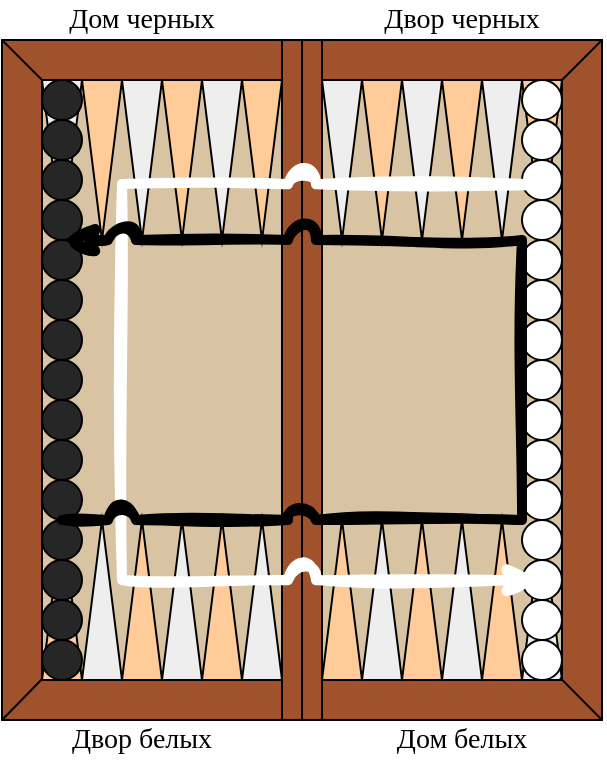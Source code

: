 <mxfile version="23.0.1" type="device">
  <diagram name="Страница — 1" id="2ovS0yux35NC3TvGhEoP">
    <mxGraphModel dx="727" dy="401" grid="1" gridSize="10" guides="1" tooltips="1" connect="1" arrows="1" fold="1" page="1" pageScale="1" pageWidth="827" pageHeight="1169" math="0" shadow="0">
      <root>
        <mxCell id="0" />
        <mxCell id="1" parent="0" />
        <mxCell id="2M7jQM1EB3XyvxpBdNDx-63" value="" style="rounded=0;whiteSpace=wrap;html=1;fillColor=#a0522d;fontColor=#ffffff;strokeColor=#000000;" vertex="1" parent="1">
          <mxGeometry x="60" y="20" width="300" height="340" as="geometry" />
        </mxCell>
        <mxCell id="2M7jQM1EB3XyvxpBdNDx-62" value="" style="rounded=0;whiteSpace=wrap;html=1;fillColor=#D8C4A2;strokeColor=default;" vertex="1" parent="1">
          <mxGeometry x="80" y="40" width="260" height="300" as="geometry" />
        </mxCell>
        <mxCell id="2M7jQM1EB3XyvxpBdNDx-43" value="" style="triangle;whiteSpace=wrap;html=1;rotation=-90;fillColor=#eeeeee;strokeColor=default;" vertex="1" parent="1">
          <mxGeometry x="70" y="290" width="80" height="20" as="geometry" />
        </mxCell>
        <mxCell id="2M7jQM1EB3XyvxpBdNDx-44" value="" style="triangle;whiteSpace=wrap;html=1;rotation=-90;fillColor=#ffcc99;strokeColor=default;" vertex="1" parent="1">
          <mxGeometry x="90" y="290" width="80" height="20" as="geometry" />
        </mxCell>
        <mxCell id="2M7jQM1EB3XyvxpBdNDx-45" value="" style="triangle;whiteSpace=wrap;html=1;rotation=-90;fillColor=#eeeeee;strokeColor=default;" vertex="1" parent="1">
          <mxGeometry x="110" y="290" width="80" height="20" as="geometry" />
        </mxCell>
        <mxCell id="2M7jQM1EB3XyvxpBdNDx-46" value="" style="triangle;whiteSpace=wrap;html=1;rotation=-90;fillColor=#ffcc99;strokeColor=default;" vertex="1" parent="1">
          <mxGeometry x="130" y="290" width="80" height="20" as="geometry" />
        </mxCell>
        <mxCell id="2M7jQM1EB3XyvxpBdNDx-47" value="" style="triangle;whiteSpace=wrap;html=1;rotation=-90;fillColor=#eeeeee;strokeColor=default;" vertex="1" parent="1">
          <mxGeometry x="150" y="290" width="80" height="20" as="geometry" />
        </mxCell>
        <mxCell id="2M7jQM1EB3XyvxpBdNDx-48" value="" style="triangle;whiteSpace=wrap;html=1;rotation=-90;fillColor=#ffcc99;strokeColor=default;" vertex="1" parent="1">
          <mxGeometry x="190" y="290" width="80" height="20" as="geometry" />
        </mxCell>
        <mxCell id="2M7jQM1EB3XyvxpBdNDx-49" value="" style="triangle;whiteSpace=wrap;html=1;rotation=-90;fillColor=#eeeeee;strokeColor=default;" vertex="1" parent="1">
          <mxGeometry x="210" y="290" width="80" height="20" as="geometry" />
        </mxCell>
        <mxCell id="2M7jQM1EB3XyvxpBdNDx-50" value="" style="triangle;whiteSpace=wrap;html=1;rotation=-90;fillColor=#ffcc99;strokeColor=default;" vertex="1" parent="1">
          <mxGeometry x="230" y="290" width="80" height="20" as="geometry" />
        </mxCell>
        <mxCell id="2M7jQM1EB3XyvxpBdNDx-51" value="" style="triangle;whiteSpace=wrap;html=1;rotation=-90;fillColor=#eeeeee;strokeColor=default;" vertex="1" parent="1">
          <mxGeometry x="250" y="290" width="80" height="20" as="geometry" />
        </mxCell>
        <mxCell id="2M7jQM1EB3XyvxpBdNDx-52" value="" style="triangle;whiteSpace=wrap;html=1;rotation=-90;fillColor=#ffcc99;strokeColor=default;" vertex="1" parent="1">
          <mxGeometry x="270" y="290" width="80" height="20" as="geometry" />
        </mxCell>
        <mxCell id="2M7jQM1EB3XyvxpBdNDx-53" value="" style="triangle;whiteSpace=wrap;html=1;rotation=-90;fillColor=#eeeeee;strokeColor=default;" vertex="1" parent="1">
          <mxGeometry x="290" y="290" width="80" height="20" as="geometry" />
        </mxCell>
        <mxCell id="2M7jQM1EB3XyvxpBdNDx-42" value="" style="triangle;whiteSpace=wrap;html=1;rotation=-90;fillColor=#ffcc99;strokeColor=default;" vertex="1" parent="1">
          <mxGeometry x="50" y="290" width="80" height="20" as="geometry" />
        </mxCell>
        <mxCell id="2M7jQM1EB3XyvxpBdNDx-41" value="" style="triangle;whiteSpace=wrap;html=1;rotation=90;fillColor=#ffcc99;strokeColor=default;" vertex="1" parent="1">
          <mxGeometry x="290" y="70" width="80" height="20" as="geometry" />
        </mxCell>
        <mxCell id="2M7jQM1EB3XyvxpBdNDx-40" value="" style="triangle;whiteSpace=wrap;html=1;rotation=90;fillColor=#eeeeee;strokeColor=default;" vertex="1" parent="1">
          <mxGeometry x="270" y="70" width="80" height="20" as="geometry" />
        </mxCell>
        <mxCell id="2M7jQM1EB3XyvxpBdNDx-39" value="" style="triangle;whiteSpace=wrap;html=1;rotation=90;fillColor=#ffcc99;strokeColor=default;" vertex="1" parent="1">
          <mxGeometry x="250" y="70" width="80" height="20" as="geometry" />
        </mxCell>
        <mxCell id="2M7jQM1EB3XyvxpBdNDx-38" value="" style="triangle;whiteSpace=wrap;html=1;rotation=90;fillColor=#eeeeee;strokeColor=default;" vertex="1" parent="1">
          <mxGeometry x="230" y="70" width="80" height="20" as="geometry" />
        </mxCell>
        <mxCell id="2M7jQM1EB3XyvxpBdNDx-37" value="" style="triangle;whiteSpace=wrap;html=1;rotation=90;fillColor=#ffcc99;strokeColor=default;" vertex="1" parent="1">
          <mxGeometry x="210" y="70" width="80" height="20" as="geometry" />
        </mxCell>
        <mxCell id="2M7jQM1EB3XyvxpBdNDx-36" value="" style="triangle;whiteSpace=wrap;html=1;rotation=90;fillColor=#eeeeee;strokeColor=default;" vertex="1" parent="1">
          <mxGeometry x="190" y="70" width="80" height="20" as="geometry" />
        </mxCell>
        <mxCell id="2M7jQM1EB3XyvxpBdNDx-35" value="" style="triangle;whiteSpace=wrap;html=1;rotation=90;fillColor=#ffcc99;strokeColor=default;" vertex="1" parent="1">
          <mxGeometry x="150" y="70" width="80" height="20" as="geometry" />
        </mxCell>
        <mxCell id="2M7jQM1EB3XyvxpBdNDx-34" value="" style="triangle;whiteSpace=wrap;html=1;rotation=90;fillColor=#eeeeee;strokeColor=default;" vertex="1" parent="1">
          <mxGeometry x="130" y="70" width="80" height="20" as="geometry" />
        </mxCell>
        <mxCell id="2M7jQM1EB3XyvxpBdNDx-33" value="" style="triangle;whiteSpace=wrap;html=1;rotation=90;fillColor=#ffcc99;strokeColor=default;" vertex="1" parent="1">
          <mxGeometry x="110" y="70" width="80" height="20" as="geometry" />
        </mxCell>
        <mxCell id="2M7jQM1EB3XyvxpBdNDx-32" value="" style="triangle;whiteSpace=wrap;html=1;rotation=90;fillColor=#eeeeee;strokeColor=default;" vertex="1" parent="1">
          <mxGeometry x="90" y="70" width="80" height="20" as="geometry" />
        </mxCell>
        <mxCell id="2M7jQM1EB3XyvxpBdNDx-31" value="" style="triangle;whiteSpace=wrap;html=1;rotation=90;fillColor=#ffcc99;strokeColor=default;" vertex="1" parent="1">
          <mxGeometry x="70" y="70" width="80" height="20" as="geometry" />
        </mxCell>
        <mxCell id="2M7jQM1EB3XyvxpBdNDx-28" value="" style="triangle;whiteSpace=wrap;html=1;rotation=90;fillColor=#eeeeee;strokeColor=default;" vertex="1" parent="1">
          <mxGeometry x="50" y="70" width="80" height="20" as="geometry" />
        </mxCell>
        <mxCell id="2M7jQM1EB3XyvxpBdNDx-8" value="" style="ellipse;whiteSpace=wrap;html=1;aspect=fixed;strokeColor=default;fillColor=#262626;" vertex="1" parent="1">
          <mxGeometry x="80" y="80" width="20" height="20" as="geometry" />
        </mxCell>
        <mxCell id="2M7jQM1EB3XyvxpBdNDx-9" value="" style="ellipse;whiteSpace=wrap;html=1;aspect=fixed;strokeColor=default;fillColor=#262626;" vertex="1" parent="1">
          <mxGeometry x="80" y="100" width="20" height="20" as="geometry" />
        </mxCell>
        <mxCell id="2M7jQM1EB3XyvxpBdNDx-10" value="" style="ellipse;whiteSpace=wrap;html=1;aspect=fixed;strokeColor=default;fillColor=#262626;" vertex="1" parent="1">
          <mxGeometry x="80" y="120" width="20" height="20" as="geometry" />
        </mxCell>
        <mxCell id="2M7jQM1EB3XyvxpBdNDx-13" value="" style="ellipse;whiteSpace=wrap;html=1;aspect=fixed;strokeColor=default;" vertex="1" parent="1">
          <mxGeometry x="320" y="60" width="20" height="20" as="geometry" />
        </mxCell>
        <mxCell id="2M7jQM1EB3XyvxpBdNDx-14" value="" style="ellipse;whiteSpace=wrap;html=1;aspect=fixed;strokeColor=default;" vertex="1" parent="1">
          <mxGeometry x="320" y="40" width="20" height="20" as="geometry" />
        </mxCell>
        <mxCell id="2M7jQM1EB3XyvxpBdNDx-16" value="" style="ellipse;whiteSpace=wrap;html=1;aspect=fixed;strokeColor=default;fillColor=#262626;" vertex="1" parent="1">
          <mxGeometry x="80" y="320" width="20" height="20" as="geometry" />
        </mxCell>
        <mxCell id="2M7jQM1EB3XyvxpBdNDx-17" value="" style="ellipse;whiteSpace=wrap;html=1;aspect=fixed;strokeColor=default;fillColor=#262626;" vertex="1" parent="1">
          <mxGeometry x="80" y="300" width="20" height="20" as="geometry" />
        </mxCell>
        <mxCell id="2M7jQM1EB3XyvxpBdNDx-18" value="" style="ellipse;whiteSpace=wrap;html=1;aspect=fixed;strokeColor=default;fillColor=#262626;" vertex="1" parent="1">
          <mxGeometry x="80" y="280" width="20" height="20" as="geometry" />
        </mxCell>
        <mxCell id="2M7jQM1EB3XyvxpBdNDx-19" value="" style="ellipse;whiteSpace=wrap;html=1;aspect=fixed;strokeColor=default;fillColor=#262626;" vertex="1" parent="1">
          <mxGeometry x="80" y="260" width="20" height="20" as="geometry" />
        </mxCell>
        <mxCell id="2M7jQM1EB3XyvxpBdNDx-20" value="" style="ellipse;whiteSpace=wrap;html=1;aspect=fixed;strokeColor=default;fillColor=#262626;" vertex="1" parent="1">
          <mxGeometry x="80" y="240" width="20" height="20" as="geometry" />
        </mxCell>
        <mxCell id="2M7jQM1EB3XyvxpBdNDx-26" value="" style="ellipse;whiteSpace=wrap;html=1;aspect=fixed;strokeColor=default;fillColor=#262626;" vertex="1" parent="1">
          <mxGeometry x="80" y="40" width="20" height="20" as="geometry" />
        </mxCell>
        <mxCell id="2M7jQM1EB3XyvxpBdNDx-27" value="" style="ellipse;whiteSpace=wrap;html=1;aspect=fixed;strokeColor=default;fillColor=#262626;" vertex="1" parent="1">
          <mxGeometry x="80" y="60" width="20" height="20" as="geometry" />
        </mxCell>
        <mxCell id="2M7jQM1EB3XyvxpBdNDx-65" value="" style="endArrow=none;html=1;rounded=0;exitX=0;exitY=0;exitDx=0;exitDy=0;" edge="1" parent="1" source="2M7jQM1EB3XyvxpBdNDx-63">
          <mxGeometry width="50" height="50" relative="1" as="geometry">
            <mxPoint x="150" y="30" as="sourcePoint" />
            <mxPoint x="80" y="40" as="targetPoint" />
          </mxGeometry>
        </mxCell>
        <mxCell id="2M7jQM1EB3XyvxpBdNDx-66" value="" style="endArrow=none;html=1;rounded=0;exitX=0;exitY=1;exitDx=0;exitDy=0;entryX=0.009;entryY=0.014;entryDx=0;entryDy=0;entryPerimeter=0;" edge="1" parent="1" source="2M7jQM1EB3XyvxpBdNDx-63" target="2M7jQM1EB3XyvxpBdNDx-42">
          <mxGeometry width="50" height="50" relative="1" as="geometry">
            <mxPoint x="90" y="350" as="sourcePoint" />
            <mxPoint x="80" y="280" as="targetPoint" />
          </mxGeometry>
        </mxCell>
        <mxCell id="2M7jQM1EB3XyvxpBdNDx-71" value="" style="rounded=0;whiteSpace=wrap;html=1;rotation=90;fillColor=#a0522d;fontColor=#ffffff;strokeColor=#000000;" vertex="1" parent="1">
          <mxGeometry x="40" y="180" width="340" height="20" as="geometry" />
        </mxCell>
        <mxCell id="2M7jQM1EB3XyvxpBdNDx-72" value="" style="endArrow=none;html=1;rounded=0;entryX=0;entryY=0.5;entryDx=0;entryDy=0;exitX=1;exitY=0.5;exitDx=0;exitDy=0;" edge="1" parent="1" source="2M7jQM1EB3XyvxpBdNDx-71" target="2M7jQM1EB3XyvxpBdNDx-71">
          <mxGeometry width="50" height="50" relative="1" as="geometry">
            <mxPoint x="210" y="180" as="sourcePoint" />
            <mxPoint x="260" y="130" as="targetPoint" />
          </mxGeometry>
        </mxCell>
        <mxCell id="2M7jQM1EB3XyvxpBdNDx-74" value="" style="endArrow=none;html=1;rounded=0;" edge="1" parent="1">
          <mxGeometry width="50" height="50" relative="1" as="geometry">
            <mxPoint x="340" y="40" as="sourcePoint" />
            <mxPoint x="360" y="20" as="targetPoint" />
          </mxGeometry>
        </mxCell>
        <mxCell id="2M7jQM1EB3XyvxpBdNDx-75" value="" style="endArrow=none;html=1;rounded=0;exitX=1;exitY=1;exitDx=0;exitDy=0;entryX=0.015;entryY=0.95;entryDx=0;entryDy=0;entryPerimeter=0;" edge="1" parent="1" source="2M7jQM1EB3XyvxpBdNDx-63" target="2M7jQM1EB3XyvxpBdNDx-53">
          <mxGeometry width="50" height="50" relative="1" as="geometry">
            <mxPoint x="300" y="320" as="sourcePoint" />
            <mxPoint x="340" y="280" as="targetPoint" />
          </mxGeometry>
        </mxCell>
        <mxCell id="2M7jQM1EB3XyvxpBdNDx-82" value="" style="ellipse;whiteSpace=wrap;html=1;aspect=fixed;strokeColor=default;fillColor=#262626;" vertex="1" parent="1">
          <mxGeometry x="80" y="220" width="20" height="20" as="geometry" />
        </mxCell>
        <mxCell id="2M7jQM1EB3XyvxpBdNDx-83" value="" style="ellipse;whiteSpace=wrap;html=1;aspect=fixed;strokeColor=default;fillColor=#262626;" vertex="1" parent="1">
          <mxGeometry x="80" y="200" width="20" height="20" as="geometry" />
        </mxCell>
        <mxCell id="2M7jQM1EB3XyvxpBdNDx-84" value="" style="ellipse;whiteSpace=wrap;html=1;aspect=fixed;strokeColor=default;fillColor=#262626;" vertex="1" parent="1">
          <mxGeometry x="80" y="180" width="20" height="20" as="geometry" />
        </mxCell>
        <mxCell id="2M7jQM1EB3XyvxpBdNDx-85" value="" style="ellipse;whiteSpace=wrap;html=1;aspect=fixed;strokeColor=default;fillColor=#262626;" vertex="1" parent="1">
          <mxGeometry x="80" y="160" width="20" height="20" as="geometry" />
        </mxCell>
        <mxCell id="2M7jQM1EB3XyvxpBdNDx-86" value="" style="ellipse;whiteSpace=wrap;html=1;aspect=fixed;strokeColor=default;fillColor=#262626;" vertex="1" parent="1">
          <mxGeometry x="80" y="140" width="20" height="20" as="geometry" />
        </mxCell>
        <mxCell id="2M7jQM1EB3XyvxpBdNDx-94" value="Дом белых" style="text;html=1;strokeColor=none;fillColor=none;align=center;verticalAlign=middle;whiteSpace=wrap;rounded=0;fontFamily=Times New Roman;fontSize=14;" vertex="1" parent="1">
          <mxGeometry x="220" y="360" width="140" height="20" as="geometry" />
        </mxCell>
        <mxCell id="2M7jQM1EB3XyvxpBdNDx-97" value="Двор белых" style="text;html=1;strokeColor=none;fillColor=none;align=center;verticalAlign=middle;whiteSpace=wrap;rounded=0;fontFamily=Times New Roman;fontSize=14;" vertex="1" parent="1">
          <mxGeometry x="60" y="360" width="140" height="20" as="geometry" />
        </mxCell>
        <mxCell id="2M7jQM1EB3XyvxpBdNDx-98" value="Дом черных" style="text;html=1;strokeColor=none;fillColor=none;align=center;verticalAlign=middle;whiteSpace=wrap;rounded=0;fontFamily=Times New Roman;fontSize=14;" vertex="1" parent="1">
          <mxGeometry x="60" width="140" height="20" as="geometry" />
        </mxCell>
        <mxCell id="2M7jQM1EB3XyvxpBdNDx-99" value="Двор черных" style="text;html=1;strokeColor=none;fillColor=none;align=center;verticalAlign=middle;whiteSpace=wrap;rounded=0;fontFamily=Times New Roman;fontSize=14;" vertex="1" parent="1">
          <mxGeometry x="220" width="140" height="20" as="geometry" />
        </mxCell>
        <mxCell id="2M7jQM1EB3XyvxpBdNDx-107" value="" style="ellipse;whiteSpace=wrap;html=1;aspect=fixed;strokeColor=default;" vertex="1" parent="1">
          <mxGeometry x="320" y="100" width="20" height="20" as="geometry" />
        </mxCell>
        <mxCell id="2M7jQM1EB3XyvxpBdNDx-108" value="" style="ellipse;whiteSpace=wrap;html=1;aspect=fixed;strokeColor=default;" vertex="1" parent="1">
          <mxGeometry x="320" y="80" width="20" height="20" as="geometry" />
        </mxCell>
        <mxCell id="2M7jQM1EB3XyvxpBdNDx-109" value="" style="ellipse;whiteSpace=wrap;html=1;aspect=fixed;strokeColor=default;" vertex="1" parent="1">
          <mxGeometry x="320" y="140" width="20" height="20" as="geometry" />
        </mxCell>
        <mxCell id="2M7jQM1EB3XyvxpBdNDx-110" value="" style="ellipse;whiteSpace=wrap;html=1;aspect=fixed;strokeColor=default;" vertex="1" parent="1">
          <mxGeometry x="320" y="120" width="20" height="20" as="geometry" />
        </mxCell>
        <mxCell id="2M7jQM1EB3XyvxpBdNDx-111" value="" style="ellipse;whiteSpace=wrap;html=1;aspect=fixed;strokeColor=default;" vertex="1" parent="1">
          <mxGeometry x="320" y="180" width="20" height="20" as="geometry" />
        </mxCell>
        <mxCell id="2M7jQM1EB3XyvxpBdNDx-112" value="" style="ellipse;whiteSpace=wrap;html=1;aspect=fixed;strokeColor=default;" vertex="1" parent="1">
          <mxGeometry x="320" y="160" width="20" height="20" as="geometry" />
        </mxCell>
        <mxCell id="2M7jQM1EB3XyvxpBdNDx-113" value="" style="ellipse;whiteSpace=wrap;html=1;aspect=fixed;strokeColor=default;" vertex="1" parent="1">
          <mxGeometry x="320" y="220" width="20" height="20" as="geometry" />
        </mxCell>
        <mxCell id="2M7jQM1EB3XyvxpBdNDx-114" value="" style="ellipse;whiteSpace=wrap;html=1;aspect=fixed;strokeColor=default;" vertex="1" parent="1">
          <mxGeometry x="320" y="200" width="20" height="20" as="geometry" />
        </mxCell>
        <mxCell id="2M7jQM1EB3XyvxpBdNDx-115" value="" style="ellipse;whiteSpace=wrap;html=1;aspect=fixed;strokeColor=default;" vertex="1" parent="1">
          <mxGeometry x="320" y="260" width="20" height="20" as="geometry" />
        </mxCell>
        <mxCell id="2M7jQM1EB3XyvxpBdNDx-116" value="" style="ellipse;whiteSpace=wrap;html=1;aspect=fixed;strokeColor=default;" vertex="1" parent="1">
          <mxGeometry x="320" y="240" width="20" height="20" as="geometry" />
        </mxCell>
        <mxCell id="2M7jQM1EB3XyvxpBdNDx-117" value="" style="ellipse;whiteSpace=wrap;html=1;aspect=fixed;strokeColor=default;" vertex="1" parent="1">
          <mxGeometry x="320" y="300" width="20" height="20" as="geometry" />
        </mxCell>
        <mxCell id="2M7jQM1EB3XyvxpBdNDx-118" value="" style="ellipse;whiteSpace=wrap;html=1;aspect=fixed;strokeColor=default;" vertex="1" parent="1">
          <mxGeometry x="320" y="280" width="20" height="20" as="geometry" />
        </mxCell>
        <mxCell id="2M7jQM1EB3XyvxpBdNDx-119" value="" style="ellipse;whiteSpace=wrap;html=1;aspect=fixed;strokeColor=default;" vertex="1" parent="1">
          <mxGeometry x="320" y="320" width="20" height="20" as="geometry" />
        </mxCell>
        <mxCell id="2M7jQM1EB3XyvxpBdNDx-104" value="" style="endArrow=classic;html=1;rounded=0;exitX=0.655;exitY=0.386;exitDx=0;exitDy=0;entryX=0.623;entryY=0.443;entryDx=0;entryDy=0;strokeColor=#FFFFFF;strokeWidth=5;sketch=1;curveFitting=1;jiggle=2;jumpStyle=arc;exitPerimeter=0;entryPerimeter=0;startArrow=none;startFill=0;endFill=1;" edge="1" parent="1" source="2M7jQM1EB3XyvxpBdNDx-41" target="2M7jQM1EB3XyvxpBdNDx-53">
          <mxGeometry width="50" height="50" relative="1" as="geometry">
            <mxPoint x="330" y="120" as="sourcePoint" />
            <mxPoint x="330" y="260" as="targetPoint" />
            <Array as="points">
              <mxPoint x="120" y="92" />
              <mxPoint x="120" y="190" />
              <mxPoint x="120" y="290" />
              <mxPoint x="220" y="290" />
            </Array>
          </mxGeometry>
        </mxCell>
        <mxCell id="2M7jQM1EB3XyvxpBdNDx-106" value="" style="endArrow=classic;html=1;rounded=0;exitX=0.5;exitY=0;exitDx=0;exitDy=0;strokeWidth=5;sketch=1;curveFitting=1;jiggle=2;jumpStyle=arc;" edge="1" parent="1" source="2M7jQM1EB3XyvxpBdNDx-19">
          <mxGeometry width="50" height="50" relative="1" as="geometry">
            <mxPoint x="260" y="250" as="sourcePoint" />
            <mxPoint x="90" y="120" as="targetPoint" />
            <Array as="points">
              <mxPoint x="210" y="260" />
              <mxPoint x="320" y="260" />
              <mxPoint x="320" y="120" />
            </Array>
          </mxGeometry>
        </mxCell>
      </root>
    </mxGraphModel>
  </diagram>
</mxfile>
